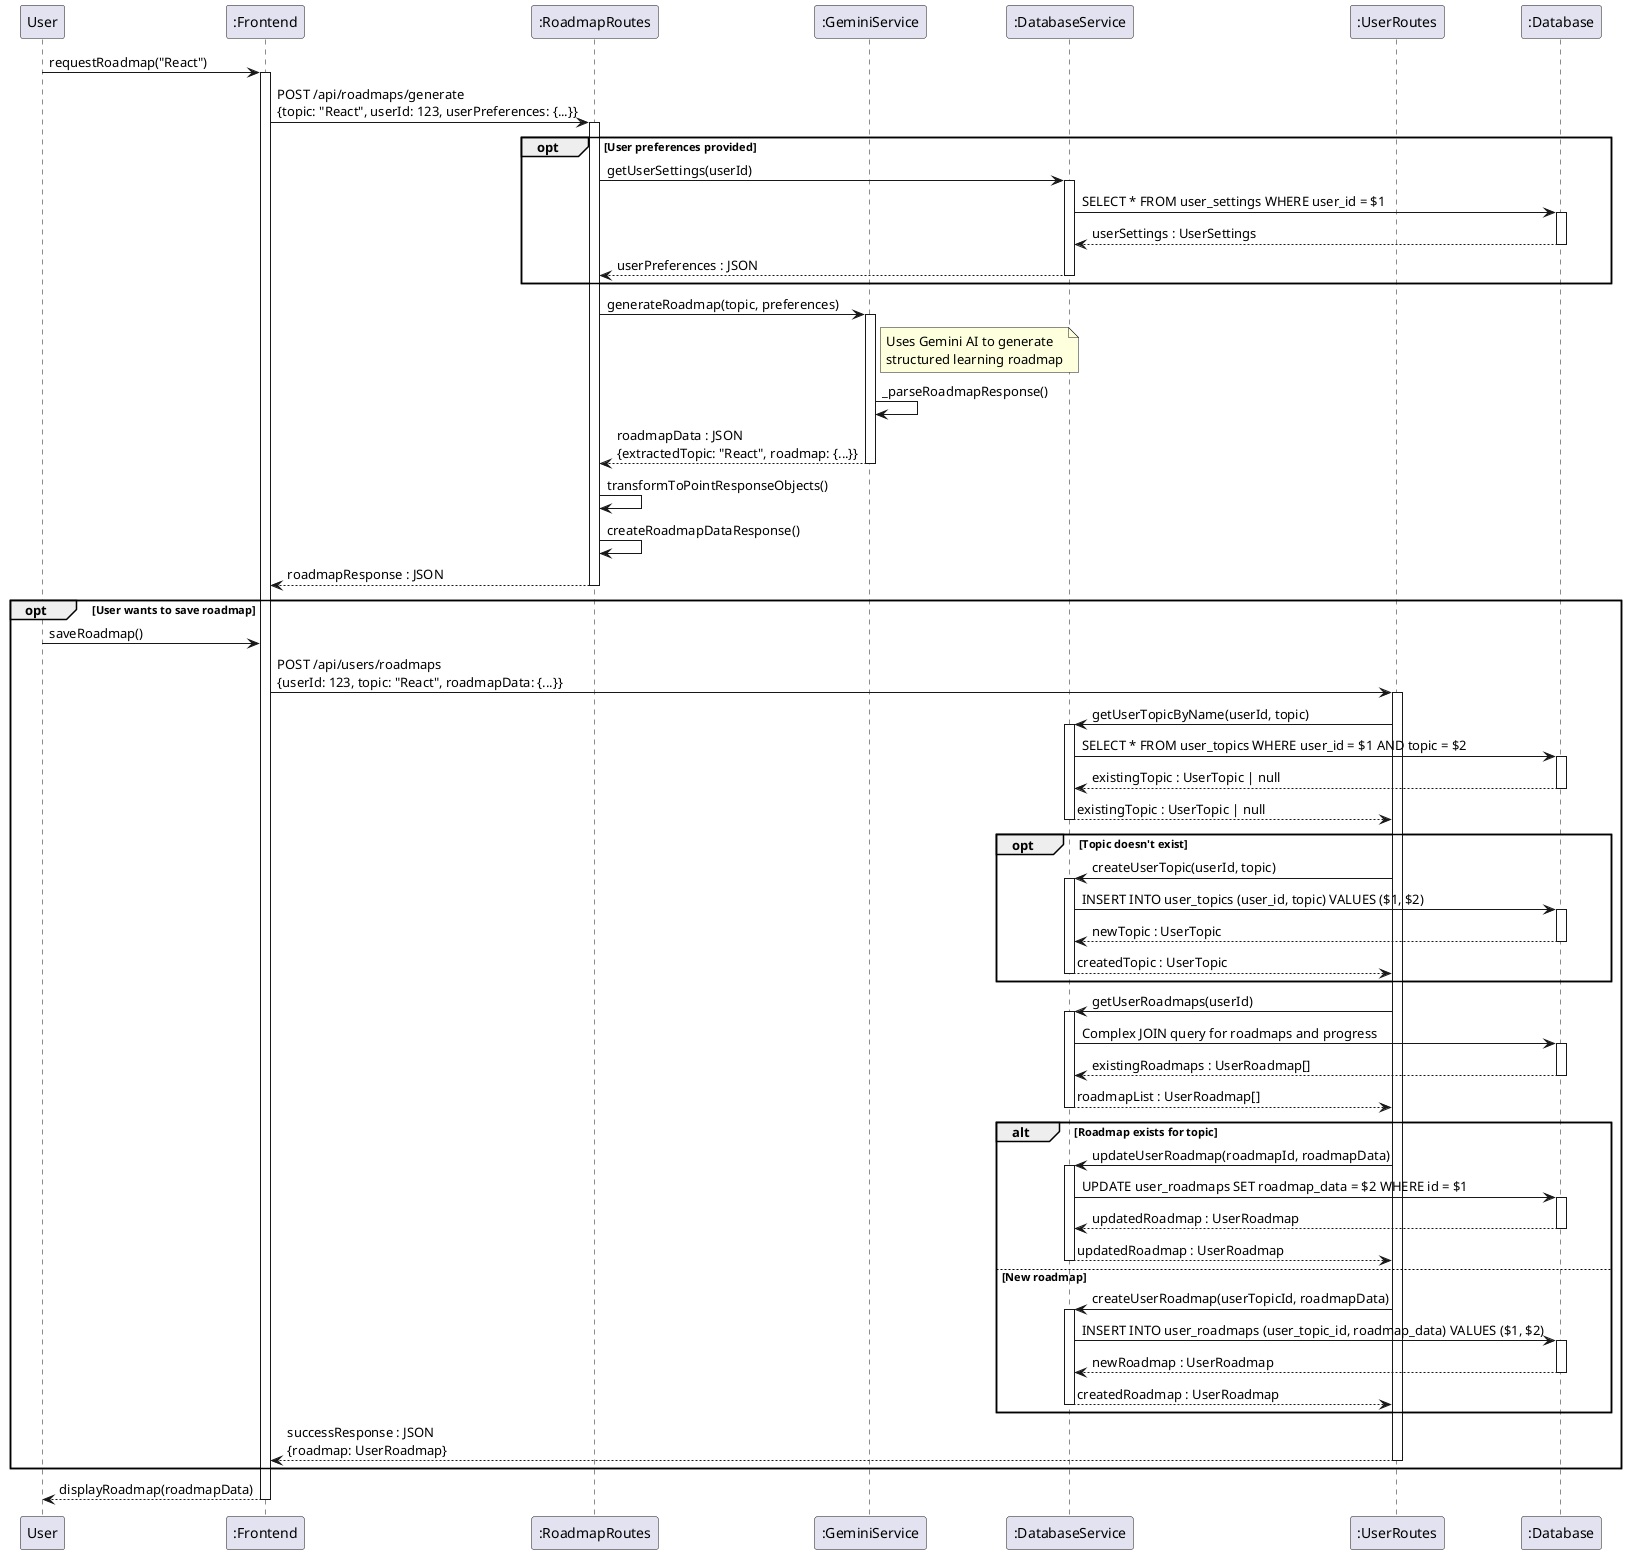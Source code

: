 @startuml SkillSpark_Roadmap_Creation_Sequence

' UML Sequence Diagram for Roadmap Creation Flow
' Following UML 2.5 Standards

participant "User" as U
participant ":Frontend" as FE
participant ":RoadmapRoutes" as RR
participant ":GeminiService" as GS
participant ":DatabaseService" as DS
participant ":UserRoutes" as UR
participant ":Database" as DB

U -> FE : requestRoadmap("React")
activate FE

FE -> RR : POST /api/roadmaps/generate\n{topic: "React", userId: 123, userPreferences: {...}}
activate RR

opt User preferences provided
  RR -> DS : getUserSettings(userId)
  activate DS
  DS -> DB : SELECT * FROM user_settings WHERE user_id = $1
  activate DB
  DB --> DS : userSettings : UserSettings
  deactivate DB
  DS --> RR : userPreferences : JSON
  deactivate DS
end

RR -> GS : generateRoadmap(topic, preferences)
activate GS
note right of GS : Uses Gemini AI to generate\nstructured learning roadmap

GS -> GS : _parseRoadmapResponse()
GS --> RR : roadmapData : JSON\n{extractedTopic: "React", roadmap: {...}}
deactivate GS

RR -> RR : transformToPointResponseObjects()
RR -> RR : createRoadmapDataResponse()

RR --> FE : roadmapResponse : JSON
deactivate RR

opt User wants to save roadmap
  U -> FE : saveRoadmap()
  FE -> UR : POST /api/users/roadmaps\n{userId: 123, topic: "React", roadmapData: {...}}
  activate UR

  UR -> DS : getUserTopicByName(userId, topic)
  activate DS
  DS -> DB : SELECT * FROM user_topics WHERE user_id = $1 AND topic = $2
  activate DB
  DB --> DS : existingTopic : UserTopic | null
  deactivate DB
  DS --> UR : existingTopic : UserTopic | null
  deactivate DS

  opt Topic doesn't exist
    UR -> DS : createUserTopic(userId, topic)
    activate DS
    DS -> DB : INSERT INTO user_topics (user_id, topic) VALUES ($1, $2)
    activate DB
    DB --> DS : newTopic : UserTopic
    deactivate DB
    DS --> UR : createdTopic : UserTopic
    deactivate DS
  end

  UR -> DS : getUserRoadmaps(userId)
  activate DS
  DS -> DB : Complex JOIN query for roadmaps and progress
  activate DB
  DB --> DS : existingRoadmaps : UserRoadmap[]
  deactivate DB
  DS --> UR : roadmapList : UserRoadmap[]
  deactivate DS

  alt Roadmap exists for topic
    UR -> DS : updateUserRoadmap(roadmapId, roadmapData)
    activate DS
    DS -> DB : UPDATE user_roadmaps SET roadmap_data = $2 WHERE id = $1
    activate DB
    DB --> DS : updatedRoadmap : UserRoadmap
    deactivate DB
    DS --> UR : updatedRoadmap : UserRoadmap
    deactivate DS
  else New roadmap
    UR -> DS : createUserRoadmap(userTopicId, roadmapData)
    activate DS
    DS -> DB : INSERT INTO user_roadmaps (user_topic_id, roadmap_data) VALUES ($1, $2)
    activate DB
    DB --> DS : newRoadmap : UserRoadmap
    deactivate DB
    DS --> UR : createdRoadmap : UserRoadmap
    deactivate DS
  end

  UR --> FE : successResponse : JSON\n{roadmap: UserRoadmap}
  deactivate UR
end

FE --> U : displayRoadmap(roadmapData)
deactivate FE

@enduml

@enduml
